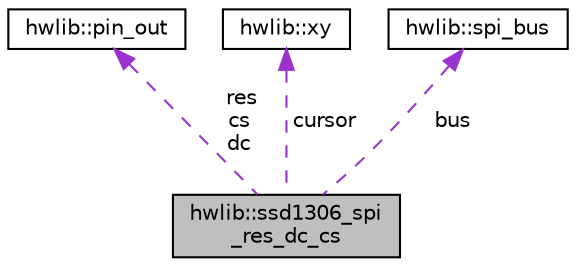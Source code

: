 digraph "hwlib::ssd1306_spi_res_dc_cs"
{
  edge [fontname="Helvetica",fontsize="10",labelfontname="Helvetica",labelfontsize="10"];
  node [fontname="Helvetica",fontsize="10",shape=record];
  Node2 [label="hwlib::ssd1306_spi\l_res_dc_cs",height=0.2,width=0.4,color="black", fillcolor="grey75", style="filled", fontcolor="black"];
  Node3 -> Node2 [dir="back",color="darkorchid3",fontsize="10",style="dashed",label=" res\ncs\ndc" ,fontname="Helvetica"];
  Node3 [label="hwlib::pin_out",height=0.2,width=0.4,color="black", fillcolor="white", style="filled",URL="$classhwlib_1_1pin__out.html"];
  Node4 -> Node2 [dir="back",color="darkorchid3",fontsize="10",style="dashed",label=" cursor" ,fontname="Helvetica"];
  Node4 [label="hwlib::xy",height=0.2,width=0.4,color="black", fillcolor="white", style="filled",URL="$classhwlib_1_1xy.html"];
  Node5 -> Node2 [dir="back",color="darkorchid3",fontsize="10",style="dashed",label=" bus" ,fontname="Helvetica"];
  Node5 [label="hwlib::spi_bus",height=0.2,width=0.4,color="black", fillcolor="white", style="filled",URL="$classhwlib_1_1spi__bus.html",tooltip="This class abstracts the interface of a master to a SPI bus. "];
}
